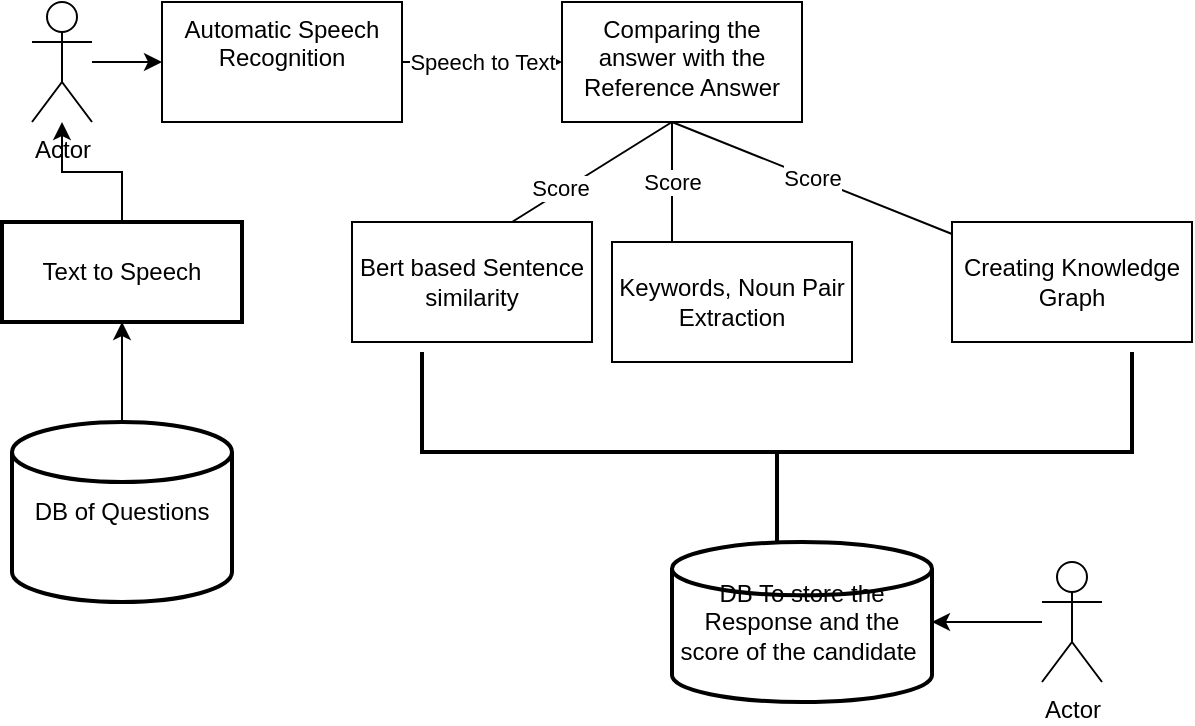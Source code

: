 <mxfile version="13.4.6" type="github">
  <diagram id="kKOdpDLCr0rQlApXBKCT" name="Page-1">
    <mxGraphModel dx="822" dy="458" grid="1" gridSize="10" guides="1" tooltips="1" connect="1" arrows="1" fold="1" page="1" pageScale="1" pageWidth="850" pageHeight="1100" math="0" shadow="0">
      <root>
        <mxCell id="0" />
        <mxCell id="1" parent="0" />
        <mxCell id="axRyfkhzoJ68NJ_4RSVp-2" value="" style="edgeStyle=orthogonalEdgeStyle;rounded=0;orthogonalLoop=1;jettySize=auto;html=1;" edge="1" parent="1" source="axRyfkhzoJ68NJ_4RSVp-1" target="2">
          <mxGeometry relative="1" as="geometry" />
        </mxCell>
        <mxCell id="axRyfkhzoJ68NJ_4RSVp-1" value="Actor" style="shape=umlActor;verticalLabelPosition=bottom;verticalAlign=top;html=1;outlineConnect=0;" vertex="1" parent="1">
          <mxGeometry x="50" y="30" width="30" height="60" as="geometry" />
        </mxCell>
        <mxCell id="axRyfkhzoJ68NJ_4RSVp-4" value="Speech to Text" style="edgeStyle=orthogonalEdgeStyle;rounded=0;orthogonalLoop=1;jettySize=auto;html=1;" edge="1" parent="1" source="2" target="axRyfkhzoJ68NJ_4RSVp-3">
          <mxGeometry relative="1" as="geometry" />
        </mxCell>
        <mxCell id="2" value="Automatic Speech Recognition" style="whiteSpace=wrap;html=1;verticalAlign=top;" vertex="1" parent="1">
          <mxGeometry x="115" y="30" width="120" height="60" as="geometry" />
        </mxCell>
        <mxCell id="axRyfkhzoJ68NJ_4RSVp-3" value="Comparing the answer with the Reference Answer" style="whiteSpace=wrap;html=1;verticalAlign=top;" vertex="1" parent="1">
          <mxGeometry x="315" y="30" width="120" height="60" as="geometry" />
        </mxCell>
        <mxCell id="axRyfkhzoJ68NJ_4RSVp-5" value="" style="endArrow=none;html=1;" edge="1" parent="1">
          <mxGeometry width="50" height="50" relative="1" as="geometry">
            <mxPoint x="370" y="90" as="sourcePoint" />
            <mxPoint x="290" y="140" as="targetPoint" />
          </mxGeometry>
        </mxCell>
        <mxCell id="axRyfkhzoJ68NJ_4RSVp-11" value="Score" style="edgeLabel;html=1;align=center;verticalAlign=middle;resizable=0;points=[];" vertex="1" connectable="0" parent="axRyfkhzoJ68NJ_4RSVp-5">
          <mxGeometry x="0.378" y="-2" relative="1" as="geometry">
            <mxPoint as="offset" />
          </mxGeometry>
        </mxCell>
        <mxCell id="axRyfkhzoJ68NJ_4RSVp-6" value="Score" style="endArrow=none;html=1;" edge="1" parent="1">
          <mxGeometry width="50" height="50" relative="1" as="geometry">
            <mxPoint x="370" y="90" as="sourcePoint" />
            <mxPoint x="370" y="150" as="targetPoint" />
          </mxGeometry>
        </mxCell>
        <mxCell id="axRyfkhzoJ68NJ_4RSVp-7" value="Score" style="endArrow=none;html=1;" edge="1" parent="1" target="axRyfkhzoJ68NJ_4RSVp-10">
          <mxGeometry width="50" height="50" relative="1" as="geometry">
            <mxPoint x="370" y="90" as="sourcePoint" />
            <mxPoint x="540" y="140" as="targetPoint" />
          </mxGeometry>
        </mxCell>
        <mxCell id="axRyfkhzoJ68NJ_4RSVp-8" value="Bert based Sentence similarity" style="rounded=0;whiteSpace=wrap;html=1;" vertex="1" parent="1">
          <mxGeometry x="210" y="140" width="120" height="60" as="geometry" />
        </mxCell>
        <mxCell id="axRyfkhzoJ68NJ_4RSVp-9" value="Keywords, Noun Pair Extraction" style="rounded=0;whiteSpace=wrap;html=1;" vertex="1" parent="1">
          <mxGeometry x="340" y="150" width="120" height="60" as="geometry" />
        </mxCell>
        <mxCell id="axRyfkhzoJ68NJ_4RSVp-10" value="Creating Knowledge Graph" style="rounded=0;whiteSpace=wrap;html=1;" vertex="1" parent="1">
          <mxGeometry x="510" y="140" width="120" height="60" as="geometry" />
        </mxCell>
        <mxCell id="axRyfkhzoJ68NJ_4RSVp-15" value="" style="strokeWidth=2;html=1;shape=mxgraph.flowchart.annotation_2;align=left;labelPosition=right;pointerEvents=1;rotation=-90;" vertex="1" parent="1">
          <mxGeometry x="372.5" y="77.5" width="100" height="355" as="geometry" />
        </mxCell>
        <mxCell id="axRyfkhzoJ68NJ_4RSVp-16" value="DB To store the Response and the score of the candidate&amp;nbsp;" style="strokeWidth=2;html=1;shape=mxgraph.flowchart.database;whiteSpace=wrap;" vertex="1" parent="1">
          <mxGeometry x="370" y="300" width="130" height="80" as="geometry" />
        </mxCell>
        <mxCell id="axRyfkhzoJ68NJ_4RSVp-19" value="" style="edgeStyle=orthogonalEdgeStyle;rounded=0;orthogonalLoop=1;jettySize=auto;html=1;" edge="1" parent="1" source="axRyfkhzoJ68NJ_4RSVp-17" target="axRyfkhzoJ68NJ_4RSVp-18">
          <mxGeometry relative="1" as="geometry">
            <mxPoint x="95" y="200" as="targetPoint" />
          </mxGeometry>
        </mxCell>
        <mxCell id="axRyfkhzoJ68NJ_4RSVp-17" value="DB of Questions" style="strokeWidth=2;html=1;shape=mxgraph.flowchart.database;whiteSpace=wrap;" vertex="1" parent="1">
          <mxGeometry x="40" y="240" width="110" height="90" as="geometry" />
        </mxCell>
        <mxCell id="axRyfkhzoJ68NJ_4RSVp-22" style="edgeStyle=orthogonalEdgeStyle;rounded=0;orthogonalLoop=1;jettySize=auto;html=1;" edge="1" parent="1" source="axRyfkhzoJ68NJ_4RSVp-18" target="axRyfkhzoJ68NJ_4RSVp-1">
          <mxGeometry relative="1" as="geometry" />
        </mxCell>
        <mxCell id="axRyfkhzoJ68NJ_4RSVp-18" value="Text to Speech" style="whiteSpace=wrap;html=1;strokeWidth=2;" vertex="1" parent="1">
          <mxGeometry x="35" y="140" width="120" height="50" as="geometry" />
        </mxCell>
        <mxCell id="axRyfkhzoJ68NJ_4RSVp-24" style="edgeStyle=orthogonalEdgeStyle;rounded=0;orthogonalLoop=1;jettySize=auto;html=1;entryX=1;entryY=0.5;entryDx=0;entryDy=0;entryPerimeter=0;" edge="1" parent="1" source="axRyfkhzoJ68NJ_4RSVp-23" target="axRyfkhzoJ68NJ_4RSVp-16">
          <mxGeometry relative="1" as="geometry" />
        </mxCell>
        <mxCell id="axRyfkhzoJ68NJ_4RSVp-23" value="Actor" style="shape=umlActor;verticalLabelPosition=bottom;verticalAlign=top;html=1;outlineConnect=0;" vertex="1" parent="1">
          <mxGeometry x="555" y="310" width="30" height="60" as="geometry" />
        </mxCell>
      </root>
    </mxGraphModel>
  </diagram>
</mxfile>
